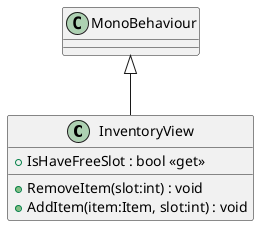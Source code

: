@startuml
class InventoryView {
    + IsHaveFreeSlot : bool <<get>>
    + RemoveItem(slot:int) : void
    + AddItem(item:Item, slot:int) : void
}
MonoBehaviour <|-- InventoryView
@enduml

